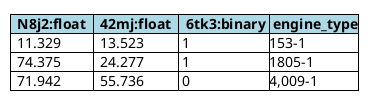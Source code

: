 @startuml
<style>
class {
    BackgroundColor transparent
    linecolor transparent
}
</style>


hide empty members
hide circle

class "<#lightblue,#black>|=  N8j2:float  |=  42mj:float  |=  6tk3:binary |= engine_type|\n\
<#white>|  11.329  |  13.523   | 1 |153-1 |\n\
<#white>|  74.375  |  24.277  | 1 |1805-1|\n\
<#white>|  71.942  |  55.736  | 0 |4,009-1|" as machine_raw {
}



@enduml